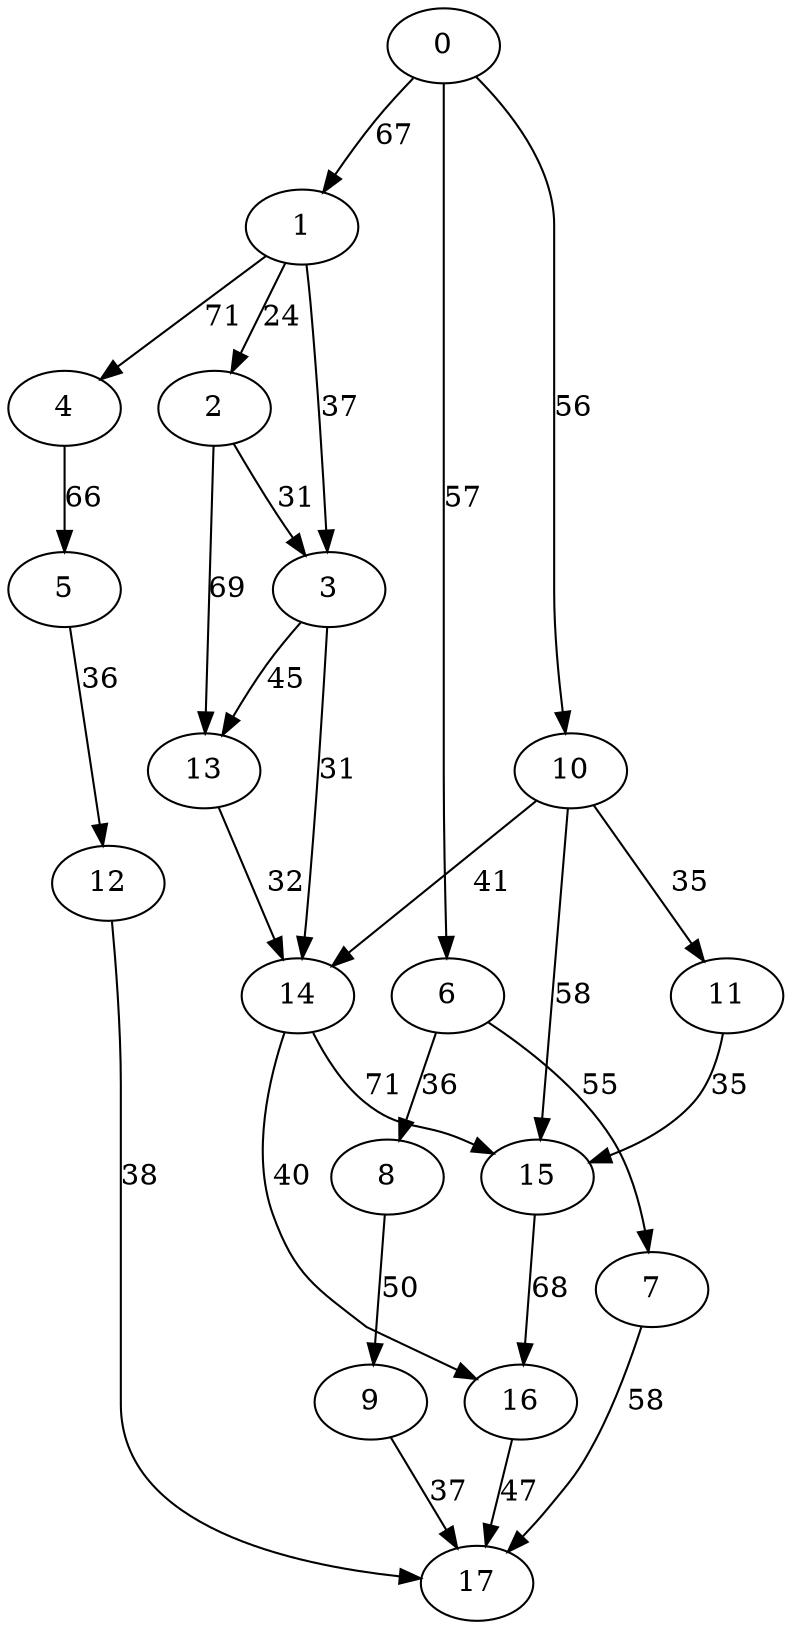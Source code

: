 digraph t20p2r5_8 {
0 -> 1 [ label = 67 ];
0 -> 6 [ label = 57 ];
0 -> 10 [ label = 56 ];
1 -> 2 [ label = 24 ];
1 -> 3 [ label = 37 ];
1 -> 4 [ label = 71 ];
2 -> 3 [ label = 31 ];
2 -> 13 [ label = 69 ];
3 -> 13 [ label = 45 ];
3 -> 14 [ label = 31 ];
4 -> 5 [ label = 66 ];
5 -> 12 [ label = 36 ];
6 -> 7 [ label = 55 ];
6 -> 8 [ label = 36 ];
7 -> 17 [ label = 58 ];
8 -> 9 [ label = 50 ];
9 -> 17 [ label = 37 ];
10 -> 11 [ label = 35 ];
10 -> 14 [ label = 41 ];
10 -> 15 [ label = 58 ];
11 -> 15 [ label = 35 ];
12 -> 17 [ label = 38 ];
13 -> 14 [ label = 32 ];
14 -> 15 [ label = 71 ];
14 -> 16 [ label = 40 ];
15 -> 16 [ label = 68 ];
16 -> 17 [ label = 47 ];
 }


